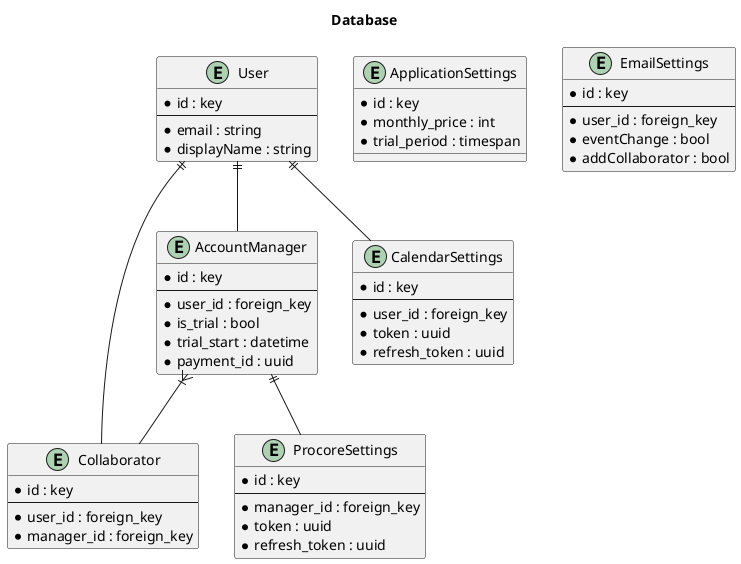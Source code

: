 @startuml
title Database

entity User {
    * id : key
    ---
    * email : string
    * displayName : string
}

entity AccountManager {
    * id : key
    ---
    * user_id : foreign_key
    * is_trial : bool
    * trial_start : datetime
    * payment_id : uuid
}

entity Collaborator {
    * id : key
    ---
    * user_id : foreign_key
    * manager_id : foreign_key
}

entity ProcoreSettings {
    * id : key
    ---
    * manager_id : foreign_key
    * token : uuid
    * refresh_token : uuid
}

entity CalendarSettings {
    * id : key
    ---
    * user_id : foreign_key
    * token : uuid
    * refresh_token : uuid
}

entity ApplicationSettings {
    * id : key
    * monthly_price : int
    * trial_period : timespan
}

entity EmailSettings {
    * id : key
    ---
    * user_id : foreign_key
    * eventChange : bool
    * addCollaborator : bool
}

AccountManager ||-- ProcoreSettings
User ||-- AccountManager
User ||-- CalendarSettings
User ||-- Collaborator
AccountManager }|-- Collaborator

@enduml